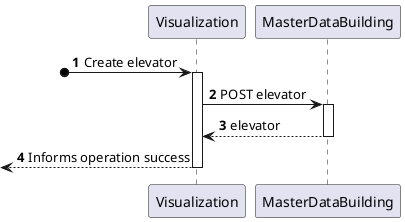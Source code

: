 @startuml

autonumber

participant Visualization
participant "MasterDataBuilding" as GI

?o-> Visualization: Create elevator
activate Visualization


Visualization -> GI: POST elevator
activate GI
GI --> Visualization: elevator
deactivate GI

<-- Visualization: Informs operation success
deactivate Visualization


@enduml
